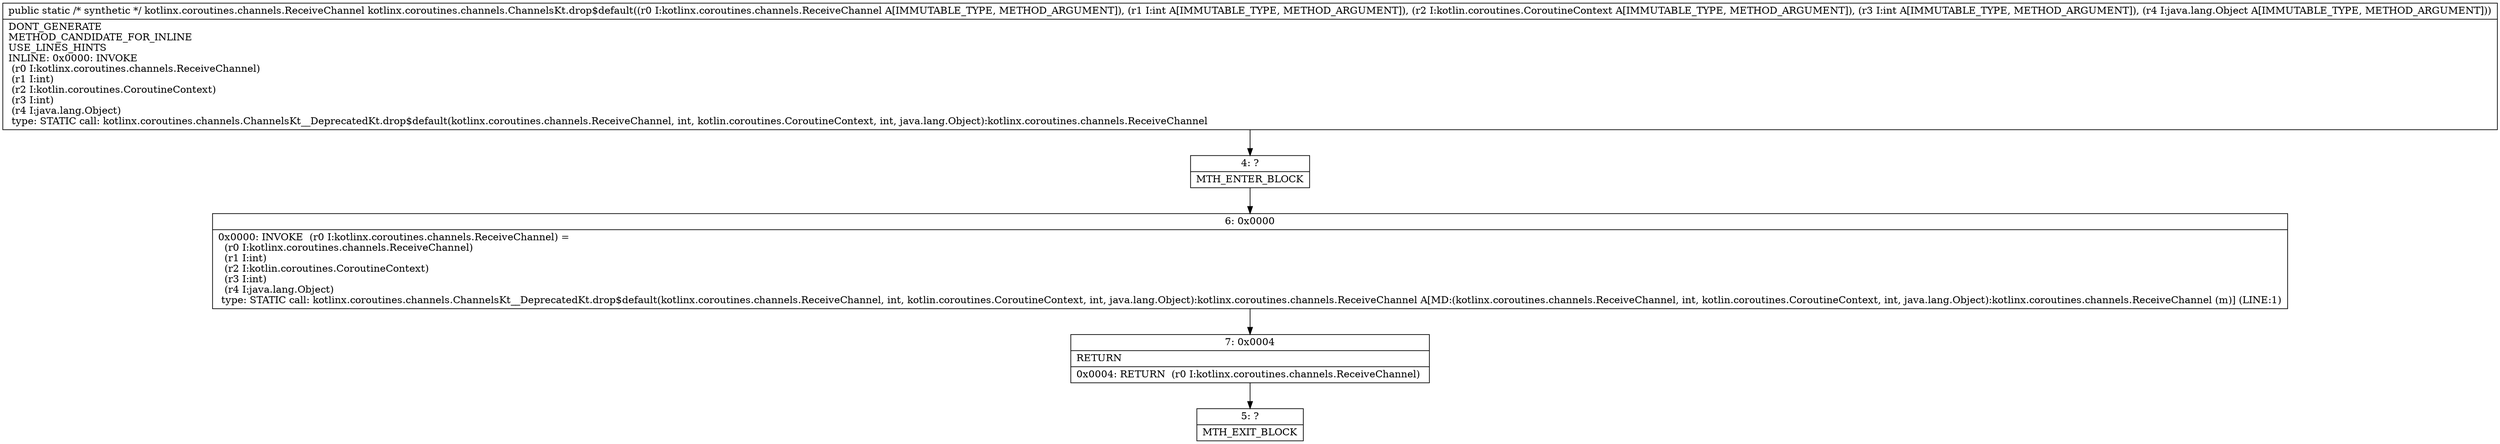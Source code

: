 digraph "CFG forkotlinx.coroutines.channels.ChannelsKt.drop$default(Lkotlinx\/coroutines\/channels\/ReceiveChannel;ILkotlin\/coroutines\/CoroutineContext;ILjava\/lang\/Object;)Lkotlinx\/coroutines\/channels\/ReceiveChannel;" {
Node_4 [shape=record,label="{4\:\ ?|MTH_ENTER_BLOCK\l}"];
Node_6 [shape=record,label="{6\:\ 0x0000|0x0000: INVOKE  (r0 I:kotlinx.coroutines.channels.ReceiveChannel) = \l  (r0 I:kotlinx.coroutines.channels.ReceiveChannel)\l  (r1 I:int)\l  (r2 I:kotlin.coroutines.CoroutineContext)\l  (r3 I:int)\l  (r4 I:java.lang.Object)\l type: STATIC call: kotlinx.coroutines.channels.ChannelsKt__DeprecatedKt.drop$default(kotlinx.coroutines.channels.ReceiveChannel, int, kotlin.coroutines.CoroutineContext, int, java.lang.Object):kotlinx.coroutines.channels.ReceiveChannel A[MD:(kotlinx.coroutines.channels.ReceiveChannel, int, kotlin.coroutines.CoroutineContext, int, java.lang.Object):kotlinx.coroutines.channels.ReceiveChannel (m)] (LINE:1)\l}"];
Node_7 [shape=record,label="{7\:\ 0x0004|RETURN\l|0x0004: RETURN  (r0 I:kotlinx.coroutines.channels.ReceiveChannel) \l}"];
Node_5 [shape=record,label="{5\:\ ?|MTH_EXIT_BLOCK\l}"];
MethodNode[shape=record,label="{public static \/* synthetic *\/ kotlinx.coroutines.channels.ReceiveChannel kotlinx.coroutines.channels.ChannelsKt.drop$default((r0 I:kotlinx.coroutines.channels.ReceiveChannel A[IMMUTABLE_TYPE, METHOD_ARGUMENT]), (r1 I:int A[IMMUTABLE_TYPE, METHOD_ARGUMENT]), (r2 I:kotlin.coroutines.CoroutineContext A[IMMUTABLE_TYPE, METHOD_ARGUMENT]), (r3 I:int A[IMMUTABLE_TYPE, METHOD_ARGUMENT]), (r4 I:java.lang.Object A[IMMUTABLE_TYPE, METHOD_ARGUMENT]))  | DONT_GENERATE\lMETHOD_CANDIDATE_FOR_INLINE\lUSE_LINES_HINTS\lINLINE: 0x0000: INVOKE  \l  (r0 I:kotlinx.coroutines.channels.ReceiveChannel)\l  (r1 I:int)\l  (r2 I:kotlin.coroutines.CoroutineContext)\l  (r3 I:int)\l  (r4 I:java.lang.Object)\l type: STATIC call: kotlinx.coroutines.channels.ChannelsKt__DeprecatedKt.drop$default(kotlinx.coroutines.channels.ReceiveChannel, int, kotlin.coroutines.CoroutineContext, int, java.lang.Object):kotlinx.coroutines.channels.ReceiveChannel\l}"];
MethodNode -> Node_4;Node_4 -> Node_6;
Node_6 -> Node_7;
Node_7 -> Node_5;
}

